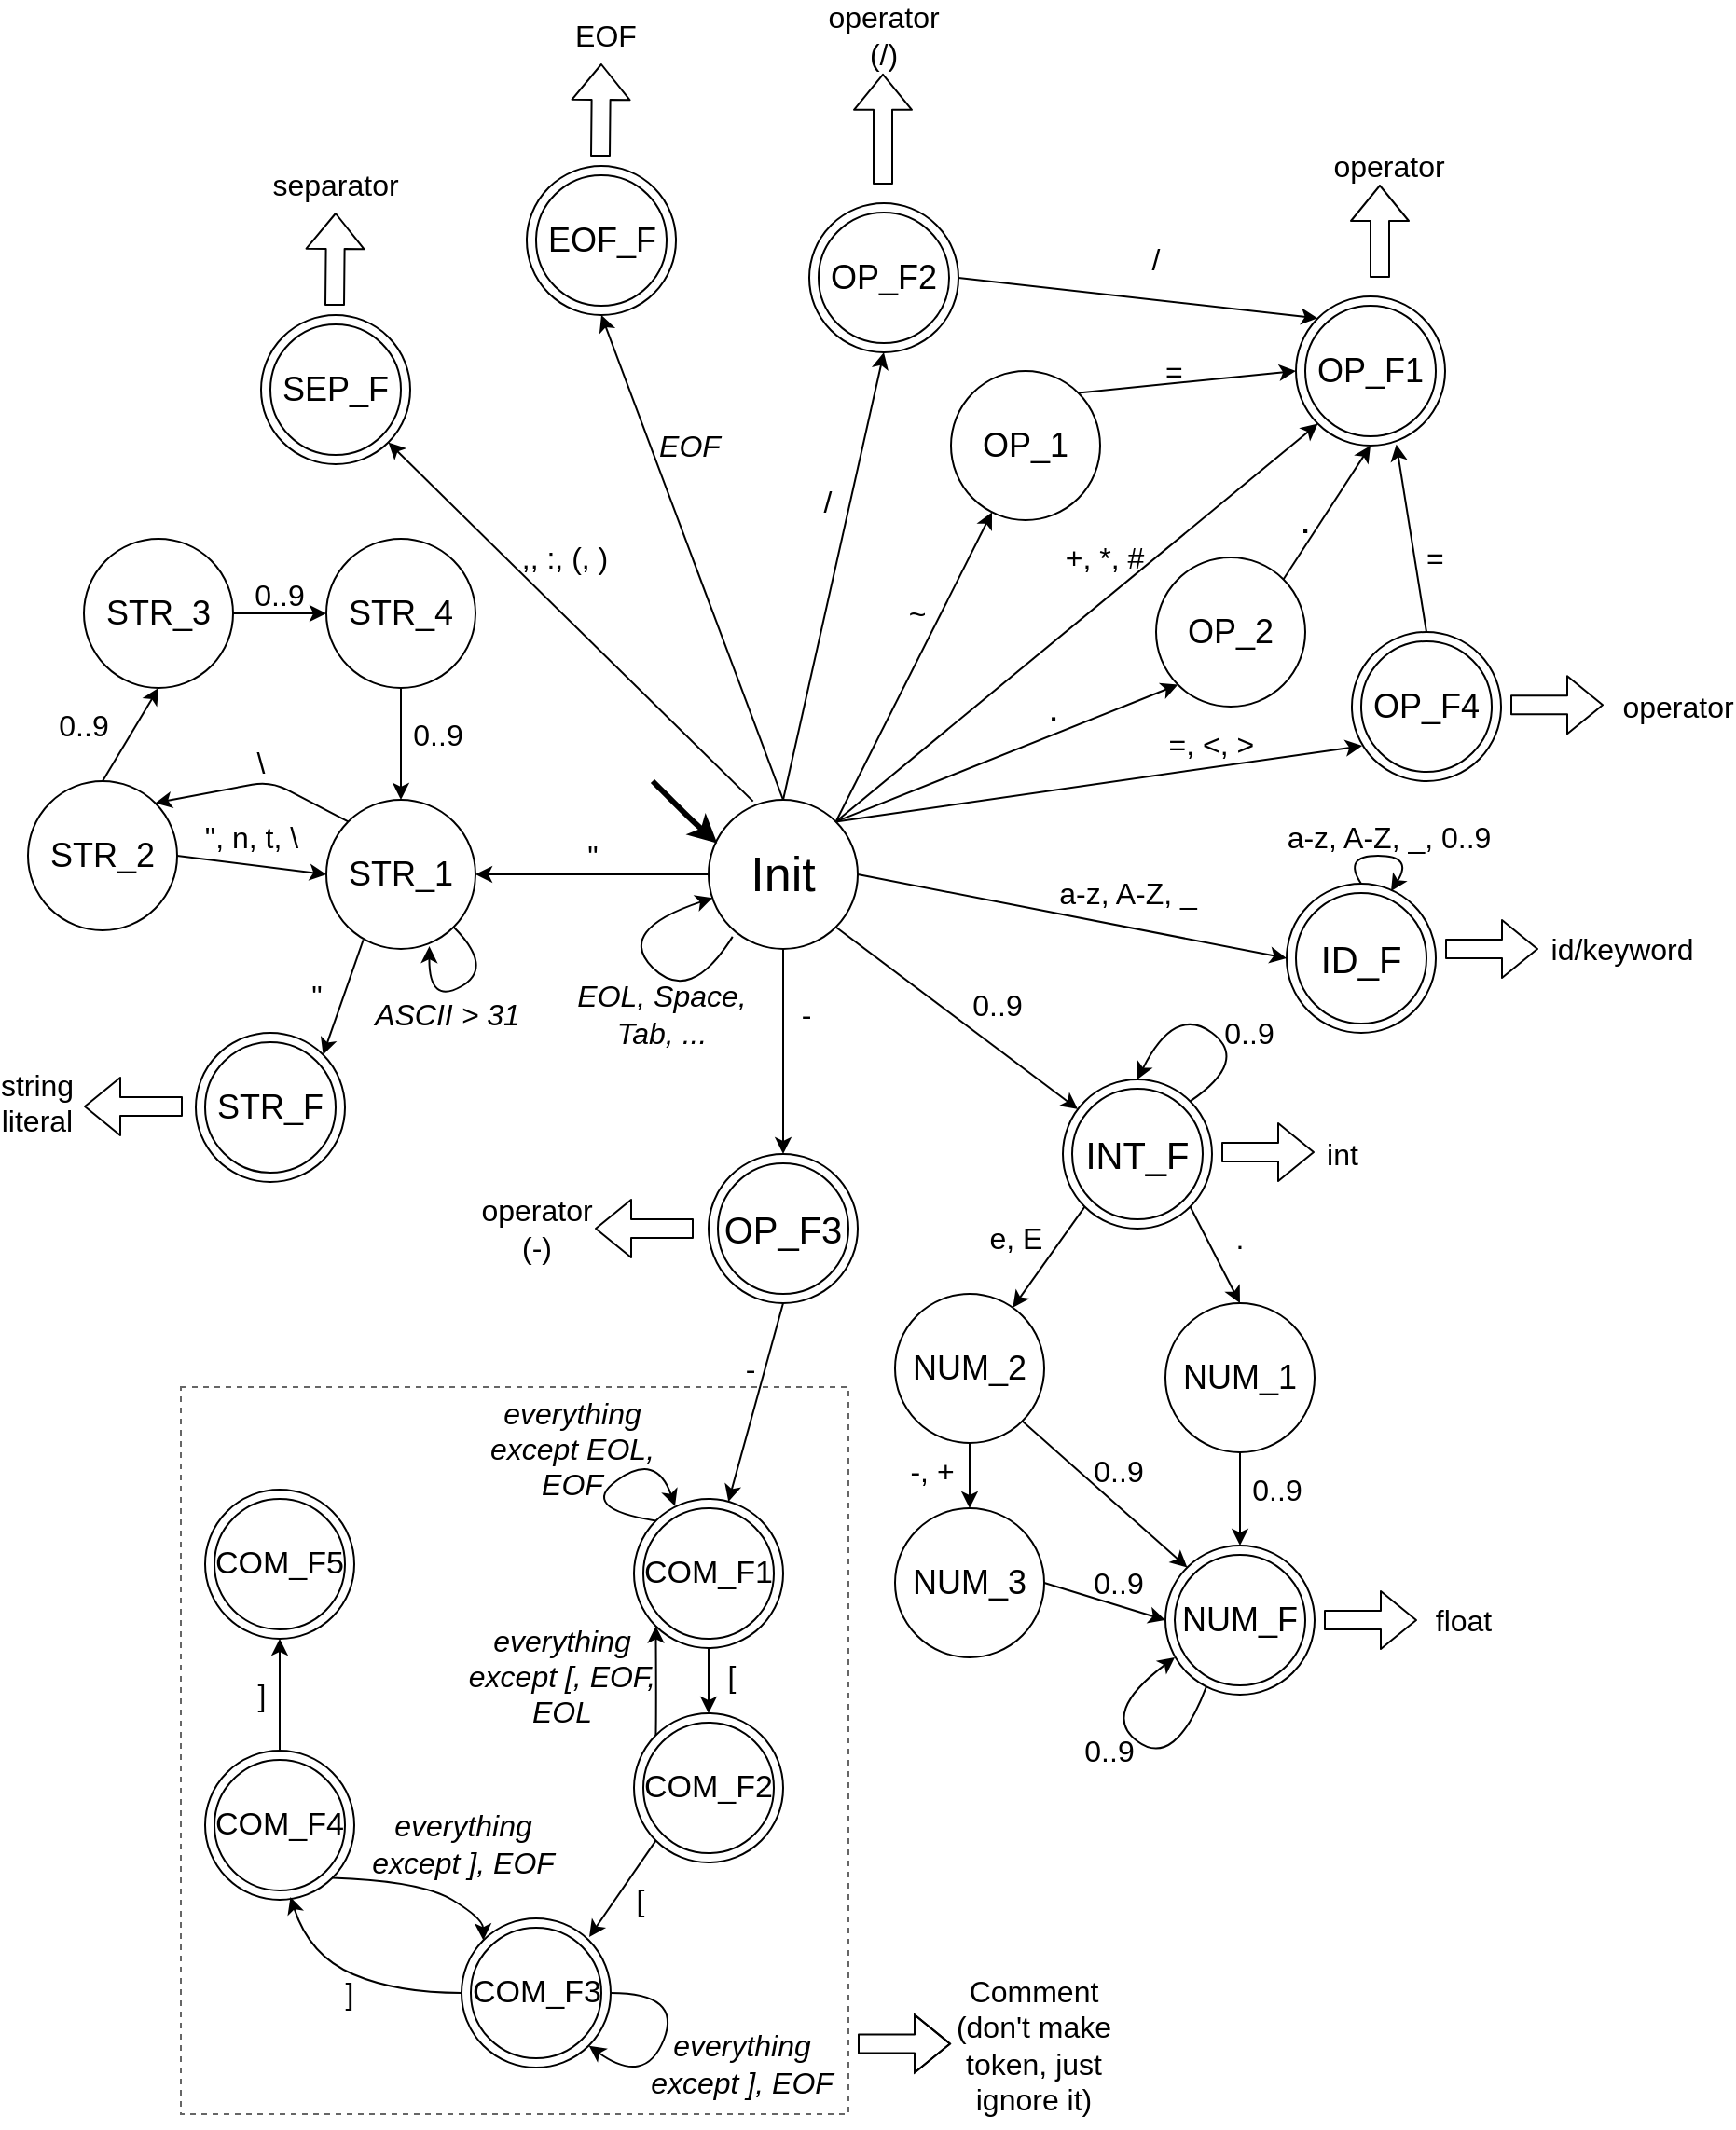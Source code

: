 <mxfile version="15.7.0" type="device"><diagram id="jfhymkSBReP0TE36wZ99" name="Page-1"><mxGraphModel dx="2249" dy="1949" grid="1" gridSize="10" guides="1" tooltips="1" connect="1" arrows="1" fold="1" page="1" pageScale="1" pageWidth="827" pageHeight="1169" math="0" shadow="0"><root><mxCell id="0"/><mxCell id="1" parent="0"/><mxCell id="UPaLBRPtknd_56QeNl5u-7" value="" style="endArrow=classic;html=1;exitX=1;exitY=0.5;exitDx=0;exitDy=0;entryX=0;entryY=0.5;entryDx=0;entryDy=0;" parent="1" source="UPaLBRPtknd_56QeNl5u-9" target="UPaLBRPtknd_56QeNl5u-10" edge="1"><mxGeometry width="50" height="50" relative="1" as="geometry"><mxPoint x="463.9" y="465.97" as="sourcePoint"/><mxPoint x="554.0" y="435" as="targetPoint"/></mxGeometry></mxCell><mxCell id="UPaLBRPtknd_56QeNl5u-8" value="a-z, A-Z, _" style="text;html=1;strokeColor=none;fillColor=none;align=center;verticalAlign=middle;whiteSpace=wrap;rounded=0;fontSize=16;" parent="1" vertex="1"><mxGeometry x="529" y="460" width="80" height="20" as="geometry"/></mxCell><mxCell id="UPaLBRPtknd_56QeNl5u-9" value="Init" style="ellipse;whiteSpace=wrap;html=1;aspect=fixed;fontSize=26;" parent="1" vertex="1"><mxGeometry x="344" y="420" width="80" height="80" as="geometry"/></mxCell><mxCell id="UPaLBRPtknd_56QeNl5u-10" value="ID_F" style="ellipse;whiteSpace=wrap;html=1;aspect=fixed;fontSize=20;strokeWidth=1;" parent="1" vertex="1"><mxGeometry x="654" y="465" width="80" height="80" as="geometry"/></mxCell><mxCell id="UPaLBRPtknd_56QeNl5u-13" value="" style="curved=1;endArrow=classic;html=1;fontSize=26;exitX=0.5;exitY=0;exitDx=0;exitDy=0;entryX=0.7;entryY=0.05;entryDx=0;entryDy=0;entryPerimeter=0;" parent="1" source="UPaLBRPtknd_56QeNl5u-10" target="UPaLBRPtknd_56QeNl5u-10" edge="1"><mxGeometry width="50" height="50" relative="1" as="geometry"><mxPoint x="594" y="510" as="sourcePoint"/><mxPoint x="644" y="460" as="targetPoint"/><Array as="points"><mxPoint x="684" y="450"/><mxPoint x="722" y="450"/></Array></mxGeometry></mxCell><mxCell id="UPaLBRPtknd_56QeNl5u-14" value="a-z, A-Z, _, 0..9" style="text;html=1;strokeColor=none;fillColor=none;align=center;verticalAlign=middle;whiteSpace=wrap;rounded=0;fontSize=16;" parent="1" vertex="1"><mxGeometry x="649" y="430" width="120" height="20" as="geometry"/></mxCell><mxCell id="UPaLBRPtknd_56QeNl5u-15" value="INT_F" style="ellipse;whiteSpace=wrap;html=1;aspect=fixed;fontSize=20;strokeWidth=1;" parent="1" vertex="1"><mxGeometry x="534" y="570" width="80" height="80" as="geometry"/></mxCell><mxCell id="UPaLBRPtknd_56QeNl5u-16" value="" style="endArrow=classic;html=1;fontSize=16;exitX=1;exitY=1;exitDx=0;exitDy=0;" parent="1" source="UPaLBRPtknd_56QeNl5u-9" target="UPaLBRPtknd_56QeNl5u-15" edge="1"><mxGeometry width="50" height="50" relative="1" as="geometry"><mxPoint x="564" y="490" as="sourcePoint"/><mxPoint x="614" y="440" as="targetPoint"/></mxGeometry></mxCell><mxCell id="UPaLBRPtknd_56QeNl5u-17" value="0..9" style="text;html=1;strokeColor=none;fillColor=none;align=center;verticalAlign=middle;whiteSpace=wrap;rounded=0;fontSize=16;" parent="1" vertex="1"><mxGeometry x="459" y="520" width="80" height="20" as="geometry"/></mxCell><mxCell id="UPaLBRPtknd_56QeNl5u-19" value="" style="curved=1;endArrow=classic;html=1;fontSize=16;exitX=1;exitY=0;exitDx=0;exitDy=0;entryX=0.5;entryY=0;entryDx=0;entryDy=0;" parent="1" source="UPaLBRPtknd_56QeNl5u-15" target="UPaLBRPtknd_56QeNl5u-15" edge="1"><mxGeometry width="50" height="50" relative="1" as="geometry"><mxPoint x="694" y="530" as="sourcePoint"/><mxPoint x="764" y="480" as="targetPoint"/><Array as="points"><mxPoint x="634" y="560"/><mxPoint x="594" y="530"/></Array></mxGeometry></mxCell><mxCell id="UPaLBRPtknd_56QeNl5u-20" value="0..9" style="text;html=1;strokeColor=none;fillColor=none;align=center;verticalAlign=middle;whiteSpace=wrap;rounded=0;fontSize=16;" parent="1" vertex="1"><mxGeometry x="614" y="535" width="40" height="20" as="geometry"/></mxCell><mxCell id="UPaLBRPtknd_56QeNl5u-21" value="NUM_2" style="ellipse;whiteSpace=wrap;html=1;aspect=fixed;fontSize=18;" parent="1" vertex="1"><mxGeometry x="444" y="685" width="80" height="80" as="geometry"/></mxCell><mxCell id="UPaLBRPtknd_56QeNl5u-23" value="" style="endArrow=classic;html=1;fontSize=16;exitX=0;exitY=1;exitDx=0;exitDy=0;" parent="1" source="UPaLBRPtknd_56QeNl5u-15" target="UPaLBRPtknd_56QeNl5u-21" edge="1"><mxGeometry width="50" height="50" relative="1" as="geometry"><mxPoint x="714" y="530" as="sourcePoint"/><mxPoint x="764" y="480" as="targetPoint"/></mxGeometry></mxCell><mxCell id="UPaLBRPtknd_56QeNl5u-25" value="e, E" style="text;html=1;strokeColor=none;fillColor=none;align=center;verticalAlign=middle;whiteSpace=wrap;rounded=0;fontSize=16;" parent="1" vertex="1"><mxGeometry x="484" y="645" width="50" height="20" as="geometry"/></mxCell><mxCell id="UPaLBRPtknd_56QeNl5u-27" value="NUM_1" style="ellipse;whiteSpace=wrap;html=1;aspect=fixed;fontSize=18;" parent="1" vertex="1"><mxGeometry x="589" y="690" width="80" height="80" as="geometry"/></mxCell><mxCell id="UPaLBRPtknd_56QeNl5u-28" value="" style="endArrow=classic;html=1;fontSize=16;exitX=1;exitY=1;exitDx=0;exitDy=0;entryX=0.5;entryY=0;entryDx=0;entryDy=0;" parent="1" source="UPaLBRPtknd_56QeNl5u-15" target="UPaLBRPtknd_56QeNl5u-27" edge="1"><mxGeometry width="50" height="50" relative="1" as="geometry"><mxPoint x="555.716" y="648.284" as="sourcePoint"/><mxPoint x="517.19" y="702.408" as="targetPoint"/></mxGeometry></mxCell><mxCell id="UPaLBRPtknd_56QeNl5u-29" value="." style="text;html=1;strokeColor=none;fillColor=none;align=center;verticalAlign=middle;whiteSpace=wrap;rounded=0;fontSize=16;" parent="1" vertex="1"><mxGeometry x="609" y="645" width="40" height="20" as="geometry"/></mxCell><mxCell id="UPaLBRPtknd_56QeNl5u-30" value="NUM_F" style="ellipse;whiteSpace=wrap;html=1;aspect=fixed;fontSize=18;strokeWidth=1;" parent="1" vertex="1"><mxGeometry x="589" y="820" width="80" height="80" as="geometry"/></mxCell><mxCell id="UPaLBRPtknd_56QeNl5u-31" value="" style="endArrow=classic;html=1;fontSize=16;exitX=0.5;exitY=1;exitDx=0;exitDy=0;entryX=0.5;entryY=0;entryDx=0;entryDy=0;" parent="1" source="UPaLBRPtknd_56QeNl5u-27" target="UPaLBRPtknd_56QeNl5u-30" edge="1"><mxGeometry width="50" height="50" relative="1" as="geometry"><mxPoint x="612.284" y="648.284" as="sourcePoint"/><mxPoint x="639" y="700" as="targetPoint"/></mxGeometry></mxCell><mxCell id="UPaLBRPtknd_56QeNl5u-32" value="0..9" style="text;html=1;strokeColor=none;fillColor=none;align=center;verticalAlign=middle;whiteSpace=wrap;rounded=0;fontSize=16;" parent="1" vertex="1"><mxGeometry x="629" y="780" width="40" height="20" as="geometry"/></mxCell><mxCell id="UPaLBRPtknd_56QeNl5u-33" value="NUM_3" style="ellipse;whiteSpace=wrap;html=1;aspect=fixed;fontSize=18;" parent="1" vertex="1"><mxGeometry x="444" y="800" width="80" height="80" as="geometry"/></mxCell><mxCell id="UPaLBRPtknd_56QeNl5u-34" value="" style="endArrow=classic;html=1;fontSize=16;exitX=0.5;exitY=1;exitDx=0;exitDy=0;entryX=0.5;entryY=0;entryDx=0;entryDy=0;" parent="1" source="UPaLBRPtknd_56QeNl5u-21" target="UPaLBRPtknd_56QeNl5u-33" edge="1"><mxGeometry width="50" height="50" relative="1" as="geometry"><mxPoint x="512.516" y="765.864" as="sourcePoint"/><mxPoint x="474.0" y="819.995" as="targetPoint"/></mxGeometry></mxCell><mxCell id="UPaLBRPtknd_56QeNl5u-35" value="-, +" style="text;html=1;strokeColor=none;fillColor=none;align=center;verticalAlign=middle;whiteSpace=wrap;rounded=0;fontSize=16;" parent="1" vertex="1"><mxGeometry x="444" y="770" width="40" height="20" as="geometry"/></mxCell><mxCell id="UPaLBRPtknd_56QeNl5u-43" value="0..9" style="text;html=1;strokeColor=none;fillColor=none;align=center;verticalAlign=middle;whiteSpace=wrap;rounded=0;fontSize=16;" parent="1" vertex="1"><mxGeometry x="544" y="770" width="40" height="20" as="geometry"/></mxCell><mxCell id="UPaLBRPtknd_56QeNl5u-44" value="" style="curved=1;endArrow=classic;html=1;fontSize=16;exitX=0.274;exitY=0.947;exitDx=0;exitDy=0;entryX=0.063;entryY=0.75;entryDx=0;entryDy=0;entryPerimeter=0;exitPerimeter=0;" parent="1" source="UPaLBRPtknd_56QeNl5u-30" target="UPaLBRPtknd_56QeNl5u-30" edge="1"><mxGeometry width="50" height="50" relative="1" as="geometry"><mxPoint x="443.0" y="970" as="sourcePoint"/><mxPoint x="446.36" y="951.04" as="targetPoint"/><Array as="points"><mxPoint x="594" y="940"/><mxPoint x="554" y="910"/></Array></mxGeometry></mxCell><mxCell id="UPaLBRPtknd_56QeNl5u-45" value="0..9" style="text;html=1;strokeColor=none;fillColor=none;align=center;verticalAlign=middle;whiteSpace=wrap;rounded=0;fontSize=16;" parent="1" vertex="1"><mxGeometry x="539" y="920" width="40" height="20" as="geometry"/></mxCell><mxCell id="UPaLBRPtknd_56QeNl5u-48" value="" style="endArrow=classic;html=1;fontSize=16;exitX=1;exitY=0.5;exitDx=0;exitDy=0;entryX=0;entryY=0.5;entryDx=0;entryDy=0;" parent="1" source="UPaLBRPtknd_56QeNl5u-33" target="UPaLBRPtknd_56QeNl5u-30" edge="1"><mxGeometry width="50" height="50" relative="1" as="geometry"><mxPoint x="574" y="960" as="sourcePoint"/><mxPoint x="624" y="910" as="targetPoint"/></mxGeometry></mxCell><mxCell id="UPaLBRPtknd_56QeNl5u-49" value="STR_1" style="ellipse;whiteSpace=wrap;html=1;aspect=fixed;fontSize=18;" parent="1" vertex="1"><mxGeometry x="139" y="420" width="80" height="80" as="geometry"/></mxCell><mxCell id="UPaLBRPtknd_56QeNl5u-50" value="" style="endArrow=classic;html=1;fontSize=16;exitX=0;exitY=0.5;exitDx=0;exitDy=0;entryX=1;entryY=0.5;entryDx=0;entryDy=0;" parent="1" source="UPaLBRPtknd_56QeNl5u-9" target="UPaLBRPtknd_56QeNl5u-49" edge="1"><mxGeometry width="50" height="50" relative="1" as="geometry"><mxPoint x="334" y="640" as="sourcePoint"/><mxPoint x="384" y="590" as="targetPoint"/></mxGeometry></mxCell><mxCell id="UPaLBRPtknd_56QeNl5u-51" value="&quot;" style="text;html=1;strokeColor=none;fillColor=none;align=center;verticalAlign=middle;whiteSpace=wrap;rounded=0;fontSize=16;" parent="1" vertex="1"><mxGeometry x="266.5" y="440" width="30" height="20" as="geometry"/></mxCell><mxCell id="UPaLBRPtknd_56QeNl5u-52" value="STR_F" style="ellipse;whiteSpace=wrap;html=1;aspect=fixed;fontSize=18;strokeWidth=1;" parent="1" vertex="1"><mxGeometry x="69" y="545" width="80" height="80" as="geometry"/></mxCell><mxCell id="UPaLBRPtknd_56QeNl5u-53" value="STR_2" style="ellipse;whiteSpace=wrap;html=1;aspect=fixed;fontSize=18;" parent="1" vertex="1"><mxGeometry x="-21" y="410" width="80" height="80" as="geometry"/></mxCell><mxCell id="UPaLBRPtknd_56QeNl5u-54" value="" style="endArrow=classic;html=1;fontSize=16;exitX=0.248;exitY=0.939;exitDx=0;exitDy=0;entryX=1;entryY=0;entryDx=0;entryDy=0;exitPerimeter=0;" parent="1" source="UPaLBRPtknd_56QeNl5u-49" target="UPaLBRPtknd_56QeNl5u-52" edge="1"><mxGeometry width="50" height="50" relative="1" as="geometry"><mxPoint x="409" y="640" as="sourcePoint"/><mxPoint x="459" y="590" as="targetPoint"/></mxGeometry></mxCell><mxCell id="UPaLBRPtknd_56QeNl5u-56" value="&quot;" style="text;html=1;strokeColor=none;fillColor=none;align=center;verticalAlign=middle;whiteSpace=wrap;rounded=0;fontSize=16;" parent="1" vertex="1"><mxGeometry x="119" y="515" width="30" height="20" as="geometry"/></mxCell><mxCell id="UPaLBRPtknd_56QeNl5u-62" value="" style="group;fontSize=15;" parent="1" vertex="1" connectable="0"><mxGeometry x="159" y="515" width="90" height="30" as="geometry"/></mxCell><mxCell id="UPaLBRPtknd_56QeNl5u-60" value="&lt;i style=&quot;font-size: 16px;&quot;&gt;&lt;font style=&quot;font-size: 16px;&quot;&gt;ASCII &amp;gt; 31&lt;/font&gt;&lt;/i&gt;" style="text;html=1;strokeColor=none;fillColor=none;align=center;verticalAlign=middle;whiteSpace=wrap;rounded=0;fontSize=16;" parent="UPaLBRPtknd_56QeNl5u-62" vertex="1"><mxGeometry y="10" width="90" height="20" as="geometry"/></mxCell><mxCell id="UPaLBRPtknd_56QeNl5u-63" value="" style="endArrow=classic;html=1;fontSize=16;exitX=0;exitY=0;exitDx=0;exitDy=0;entryX=1;entryY=0;entryDx=0;entryDy=0;" parent="1" source="UPaLBRPtknd_56QeNl5u-49" target="UPaLBRPtknd_56QeNl5u-53" edge="1"><mxGeometry width="50" height="50" relative="1" as="geometry"><mxPoint x="189" y="555" as="sourcePoint"/><mxPoint x="239" y="505" as="targetPoint"/><Array as="points"><mxPoint x="109" y="410"/></Array></mxGeometry></mxCell><mxCell id="UPaLBRPtknd_56QeNl5u-64" value="\" style="text;html=1;strokeColor=none;fillColor=none;align=center;verticalAlign=middle;whiteSpace=wrap;rounded=0;fontSize=16;" parent="1" vertex="1"><mxGeometry x="89" y="390" width="30" height="20" as="geometry"/></mxCell><mxCell id="UPaLBRPtknd_56QeNl5u-65" value="STR_3" style="ellipse;whiteSpace=wrap;html=1;aspect=fixed;fontSize=18;" parent="1" vertex="1"><mxGeometry x="9" y="280" width="80" height="80" as="geometry"/></mxCell><mxCell id="UPaLBRPtknd_56QeNl5u-66" value="STR_4" style="ellipse;whiteSpace=wrap;html=1;aspect=fixed;fontSize=18;" parent="1" vertex="1"><mxGeometry x="139" y="280" width="80" height="80" as="geometry"/></mxCell><mxCell id="UPaLBRPtknd_56QeNl5u-67" value="" style="endArrow=classic;html=1;fontSize=16;entryX=0.5;entryY=1;entryDx=0;entryDy=0;exitX=0.5;exitY=0;exitDx=0;exitDy=0;" parent="1" source="UPaLBRPtknd_56QeNl5u-53" target="UPaLBRPtknd_56QeNl5u-65" edge="1"><mxGeometry width="50" height="50" relative="1" as="geometry"><mxPoint x="49" y="420" as="sourcePoint"/><mxPoint x="99" y="370" as="targetPoint"/></mxGeometry></mxCell><mxCell id="UPaLBRPtknd_56QeNl5u-68" value="" style="endArrow=classic;html=1;fontSize=16;entryX=0;entryY=0.5;entryDx=0;entryDy=0;exitX=1;exitY=0.5;exitDx=0;exitDy=0;" parent="1" source="UPaLBRPtknd_56QeNl5u-65" target="UPaLBRPtknd_56QeNl5u-66" edge="1"><mxGeometry width="50" height="50" relative="1" as="geometry"><mxPoint x="59" y="430" as="sourcePoint"/><mxPoint x="59" y="370" as="targetPoint"/></mxGeometry></mxCell><mxCell id="UPaLBRPtknd_56QeNl5u-69" value="" style="endArrow=classic;html=1;fontSize=16;entryX=0.5;entryY=0;entryDx=0;entryDy=0;exitX=0.5;exitY=1;exitDx=0;exitDy=0;" parent="1" source="UPaLBRPtknd_56QeNl5u-66" target="UPaLBRPtknd_56QeNl5u-49" edge="1"><mxGeometry width="50" height="50" relative="1" as="geometry"><mxPoint x="179" y="390" as="sourcePoint"/><mxPoint x="229" y="390" as="targetPoint"/></mxGeometry></mxCell><mxCell id="UPaLBRPtknd_56QeNl5u-70" value="" style="curved=1;endArrow=classic;html=1;fontSize=16;entryX=0.691;entryY=0.982;entryDx=0;entryDy=0;exitX=1;exitY=1;exitDx=0;exitDy=0;entryPerimeter=0;" parent="1" source="UPaLBRPtknd_56QeNl5u-49" target="UPaLBRPtknd_56QeNl5u-49" edge="1"><mxGeometry width="50" height="50" relative="1" as="geometry"><mxPoint x="169" y="555" as="sourcePoint"/><mxPoint x="219" y="505" as="targetPoint"/><Array as="points"><mxPoint x="229" y="510"/><mxPoint x="194" y="530"/></Array></mxGeometry></mxCell><mxCell id="UPaLBRPtknd_56QeNl5u-71" value="0..9" style="text;html=1;strokeColor=none;fillColor=none;align=center;verticalAlign=middle;whiteSpace=wrap;rounded=0;fontSize=16;" parent="1" vertex="1"><mxGeometry x="-11" y="370" width="40" height="20" as="geometry"/></mxCell><mxCell id="UPaLBRPtknd_56QeNl5u-72" value="0..9" style="text;html=1;strokeColor=none;fillColor=none;align=center;verticalAlign=middle;whiteSpace=wrap;rounded=0;fontSize=16;" parent="1" vertex="1"><mxGeometry x="94" y="300" width="40" height="20" as="geometry"/></mxCell><mxCell id="UPaLBRPtknd_56QeNl5u-73" value="0..9" style="text;html=1;strokeColor=none;fillColor=none;align=center;verticalAlign=middle;whiteSpace=wrap;rounded=0;fontSize=16;" parent="1" vertex="1"><mxGeometry x="179" y="375" width="40" height="20" as="geometry"/></mxCell><mxCell id="UPaLBRPtknd_56QeNl5u-75" value="" style="endArrow=classic;html=1;fontSize=16;exitX=1;exitY=0.5;exitDx=0;exitDy=0;entryX=0;entryY=0.5;entryDx=0;entryDy=0;" parent="1" source="UPaLBRPtknd_56QeNl5u-53" target="UPaLBRPtknd_56QeNl5u-49" edge="1"><mxGeometry width="50" height="50" relative="1" as="geometry"><mxPoint x="279" y="540" as="sourcePoint"/><mxPoint x="329" y="490" as="targetPoint"/></mxGeometry></mxCell><mxCell id="UPaLBRPtknd_56QeNl5u-76" value="&quot;, n, t, \" style="text;html=1;strokeColor=none;fillColor=none;align=center;verticalAlign=middle;whiteSpace=wrap;rounded=0;fontSize=16;" parent="1" vertex="1"><mxGeometry x="69" y="430" width="60" height="20" as="geometry"/></mxCell><mxCell id="UPaLBRPtknd_56QeNl5u-78" value="" style="endArrow=classic;html=1;fontSize=16;entryX=0.058;entryY=0.292;entryDx=0;entryDy=0;strokeWidth=3;entryPerimeter=0;" parent="1" target="UPaLBRPtknd_56QeNl5u-9" edge="1"><mxGeometry width="50" height="50" relative="1" as="geometry"><mxPoint x="314" y="410" as="sourcePoint"/><mxPoint x="394" y="320" as="targetPoint"/><Array as="points"><mxPoint x="334" y="430"/></Array></mxGeometry></mxCell><mxCell id="UPaLBRPtknd_56QeNl5u-79" value="" style="endArrow=classic;html=1;fontSize=16;exitX=0.5;exitY=1;exitDx=0;exitDy=0;entryX=0.5;entryY=0;entryDx=0;entryDy=0;" parent="1" source="UPaLBRPtknd_56QeNl5u-9" target="UPaLBRPtknd_56QeNl5u-81" edge="1"><mxGeometry width="50" height="50" relative="1" as="geometry"><mxPoint x="314.244" y="520.004" as="sourcePoint"/><mxPoint x="414" y="580" as="targetPoint"/></mxGeometry></mxCell><mxCell id="UPaLBRPtknd_56QeNl5u-81" value="OP_F3" style="ellipse;whiteSpace=wrap;html=1;aspect=fixed;fontSize=20;strokeWidth=1;fontStyle=0" parent="1" vertex="1"><mxGeometry x="344" y="610" width="80" height="80" as="geometry"/></mxCell><mxCell id="UPaLBRPtknd_56QeNl5u-82" value="-" style="text;html=1;strokeColor=none;fillColor=none;align=center;verticalAlign=middle;whiteSpace=wrap;rounded=0;fontSize=16;" parent="1" vertex="1"><mxGeometry x="384" y="525" width="25" height="20" as="geometry"/></mxCell><mxCell id="UPaLBRPtknd_56QeNl5u-84" value="-" style="text;html=1;strokeColor=none;fillColor=none;align=center;verticalAlign=middle;whiteSpace=wrap;rounded=0;fontSize=16;" parent="1" vertex="1"><mxGeometry x="354" y="715" width="25" height="20" as="geometry"/></mxCell><mxCell id="UPaLBRPtknd_56QeNl5u-86" value="COM_F1" style="ellipse;whiteSpace=wrap;html=1;aspect=fixed;fontSize=17;" parent="1" vertex="1"><mxGeometry x="304" y="795" width="80" height="80" as="geometry"/></mxCell><mxCell id="UPaLBRPtknd_56QeNl5u-87" value="" style="endArrow=classic;html=1;fontSize=16;exitX=0.5;exitY=1;exitDx=0;exitDy=0;" parent="1" source="UPaLBRPtknd_56QeNl5u-81" target="UPaLBRPtknd_56QeNl5u-86" edge="1"><mxGeometry width="50" height="50" relative="1" as="geometry"><mxPoint x="394" y="765" as="sourcePoint"/><mxPoint x="304" y="710" as="targetPoint"/></mxGeometry></mxCell><mxCell id="UPaLBRPtknd_56QeNl5u-89" value="" style="endArrow=classic;html=1;fontSize=16;exitX=0.5;exitY=1;exitDx=0;exitDy=0;" parent="1" source="UPaLBRPtknd_56QeNl5u-86" edge="1"><mxGeometry width="50" height="50" relative="1" as="geometry"><mxPoint x="404" y="775" as="sourcePoint"/><mxPoint x="344" y="910" as="targetPoint"/></mxGeometry></mxCell><mxCell id="UPaLBRPtknd_56QeNl5u-90" value="COM_F2" style="ellipse;whiteSpace=wrap;html=1;aspect=fixed;fontSize=17;" parent="1" vertex="1"><mxGeometry x="304" y="910" width="80" height="80" as="geometry"/></mxCell><mxCell id="UPaLBRPtknd_56QeNl5u-92" value="[" style="text;html=1;strokeColor=none;fillColor=none;align=center;verticalAlign=middle;whiteSpace=wrap;rounded=0;fontSize=16;" parent="1" vertex="1"><mxGeometry x="344" y="880" width="25" height="20" as="geometry"/></mxCell><mxCell id="UPaLBRPtknd_56QeNl5u-93" value="[" style="text;html=1;strokeColor=none;fillColor=none;align=center;verticalAlign=middle;whiteSpace=wrap;rounded=0;fontSize=16;" parent="1" vertex="1"><mxGeometry x="294.5" y="1000" width="25" height="20" as="geometry"/></mxCell><mxCell id="UPaLBRPtknd_56QeNl5u-94" value="" style="endArrow=classic;html=1;fontSize=16;exitX=0;exitY=1;exitDx=0;exitDy=0;" parent="1" source="UPaLBRPtknd_56QeNl5u-90" edge="1"><mxGeometry width="50" height="50" relative="1" as="geometry"><mxPoint x="564" y="810" as="sourcePoint"/><mxPoint x="280" y="1030" as="targetPoint"/></mxGeometry></mxCell><mxCell id="UPaLBRPtknd_56QeNl5u-107" value="&lt;div&gt;everything&lt;/div&gt;&lt;div&gt;except ], EOF&lt;br&gt;&lt;/div&gt;" style="text;html=1;strokeColor=none;fillColor=none;align=center;verticalAlign=middle;whiteSpace=wrap;rounded=0;fontSize=16;fontStyle=2" parent="1" vertex="1"><mxGeometry x="309" y="1080" width="106" height="35" as="geometry"/></mxCell><mxCell id="UPaLBRPtknd_56QeNl5u-110" value="" style="curved=1;endArrow=classic;html=1;fontSize=16;exitX=0;exitY=0;exitDx=0;exitDy=0;entryX=0.275;entryY=0.048;entryDx=0;entryDy=0;entryPerimeter=0;" parent="1" source="UPaLBRPtknd_56QeNl5u-86" target="UPaLBRPtknd_56QeNl5u-86" edge="1"><mxGeometry width="50" height="50" relative="1" as="geometry"><mxPoint x="284" y="795" as="sourcePoint"/><mxPoint x="334" y="745" as="targetPoint"/><Array as="points"><mxPoint x="274" y="800"/><mxPoint x="316" y="770"/></Array></mxGeometry></mxCell><mxCell id="UPaLBRPtknd_56QeNl5u-111" value="&lt;div&gt;&lt;i&gt;everything&lt;/i&gt;&lt;/div&gt;&lt;div&gt;&lt;i&gt;except EOL, EOF&lt;br&gt;&lt;/i&gt;&lt;/div&gt;" style="text;html=1;strokeColor=none;fillColor=none;align=center;verticalAlign=middle;whiteSpace=wrap;rounded=0;fontSize=16;" parent="1" vertex="1"><mxGeometry x="219" y="740" width="104" height="55" as="geometry"/></mxCell><mxCell id="UPaLBRPtknd_56QeNl5u-118" value="" style="curved=1;endArrow=classic;html=1;fontSize=16;exitX=0.161;exitY=0.918;exitDx=0;exitDy=0;exitPerimeter=0;" parent="1" source="UPaLBRPtknd_56QeNl5u-9" target="UPaLBRPtknd_56QeNl5u-9" edge="1"><mxGeometry width="50" height="50" relative="1" as="geometry"><mxPoint x="269" y="560" as="sourcePoint"/><mxPoint x="319" y="510" as="targetPoint"/><Array as="points"><mxPoint x="334" y="530"/><mxPoint x="294" y="490"/></Array></mxGeometry></mxCell><mxCell id="UPaLBRPtknd_56QeNl5u-119" value="EOL, Space, Tab, ..." style="text;html=1;strokeColor=none;fillColor=none;align=center;verticalAlign=middle;whiteSpace=wrap;rounded=0;fontSize=16;fontStyle=2" parent="1" vertex="1"><mxGeometry x="269" y="507.5" width="100" height="55" as="geometry"/></mxCell><mxCell id="UPaLBRPtknd_56QeNl5u-120" value="OP_F1" style="ellipse;whiteSpace=wrap;html=1;aspect=fixed;fontSize=18;strokeWidth=1;" parent="1" vertex="1"><mxGeometry x="659" y="150" width="80" height="80" as="geometry"/></mxCell><mxCell id="UPaLBRPtknd_56QeNl5u-121" value="SEP_F" style="ellipse;whiteSpace=wrap;html=1;aspect=fixed;fontSize=18;strokeWidth=1;" parent="1" vertex="1"><mxGeometry x="104" y="160" width="80" height="80" as="geometry"/></mxCell><mxCell id="UPaLBRPtknd_56QeNl5u-122" value="" style="endArrow=classic;html=1;fontSize=16;entryX=0;entryY=1;entryDx=0;entryDy=0;exitX=1;exitY=0;exitDx=0;exitDy=0;" parent="1" source="UPaLBRPtknd_56QeNl5u-9" target="UPaLBRPtknd_56QeNl5u-120" edge="1"><mxGeometry width="50" height="50" relative="1" as="geometry"><mxPoint x="294" y="400" as="sourcePoint"/><mxPoint x="365.716" y="441.716" as="targetPoint"/></mxGeometry></mxCell><mxCell id="UPaLBRPtknd_56QeNl5u-123" value="+, *, #" style="text;html=1;strokeColor=none;fillColor=none;align=center;verticalAlign=middle;whiteSpace=wrap;rounded=0;fontSize=16;" parent="1" vertex="1"><mxGeometry x="509" y="280" width="95" height="20" as="geometry"/></mxCell><mxCell id="UPaLBRPtknd_56QeNl5u-127" value="" style="endArrow=classic;html=1;fontSize=16;entryX=1;entryY=1;entryDx=0;entryDy=0;exitX=0.298;exitY=0.01;exitDx=0;exitDy=0;exitPerimeter=0;" parent="1" source="UPaLBRPtknd_56QeNl5u-9" target="UPaLBRPtknd_56QeNl5u-121" edge="1"><mxGeometry width="50" height="50" relative="1" as="geometry"><mxPoint x="383" y="420" as="sourcePoint"/><mxPoint x="433" y="370" as="targetPoint"/></mxGeometry></mxCell><mxCell id="UPaLBRPtknd_56QeNl5u-128" value=",, :, (, )" style="text;html=1;strokeColor=none;fillColor=none;align=center;verticalAlign=middle;whiteSpace=wrap;rounded=0;fontSize=16;" parent="1" vertex="1"><mxGeometry x="236.5" y="280" width="60" height="20" as="geometry"/></mxCell><mxCell id="UPaLBRPtknd_56QeNl5u-130" value="" style="shape=flexArrow;endArrow=classic;html=1;fontSize=16;strokeWidth=1;" parent="1" edge="1"><mxGeometry width="50" height="50" relative="1" as="geometry"><mxPoint x="674" y="860" as="sourcePoint"/><mxPoint x="724" y="860" as="targetPoint"/></mxGeometry></mxCell><mxCell id="UPaLBRPtknd_56QeNl5u-132" value="" style="shape=flexArrow;endArrow=classic;html=1;fontSize=16;strokeWidth=1;" parent="1" edge="1"><mxGeometry width="50" height="50" relative="1" as="geometry"><mxPoint x="619" y="609" as="sourcePoint"/><mxPoint x="669" y="609" as="targetPoint"/></mxGeometry></mxCell><mxCell id="UPaLBRPtknd_56QeNl5u-133" value="" style="shape=flexArrow;endArrow=classic;html=1;fontSize=16;strokeWidth=1;" parent="1" edge="1"><mxGeometry width="50" height="50" relative="1" as="geometry"><mxPoint x="739" y="500" as="sourcePoint"/><mxPoint x="789" y="500" as="targetPoint"/></mxGeometry></mxCell><mxCell id="UPaLBRPtknd_56QeNl5u-134" value="" style="shape=flexArrow;endArrow=classic;html=1;fontSize=16;strokeWidth=1;" parent="1" edge="1"><mxGeometry width="50" height="50" relative="1" as="geometry"><mxPoint x="704" y="140.0" as="sourcePoint"/><mxPoint x="704" y="90" as="targetPoint"/></mxGeometry></mxCell><mxCell id="UPaLBRPtknd_56QeNl5u-135" value="" style="shape=flexArrow;endArrow=classic;html=1;fontSize=16;strokeWidth=1;" parent="1" edge="1"><mxGeometry width="50" height="50" relative="1" as="geometry"><mxPoint x="143.5" y="155" as="sourcePoint"/><mxPoint x="143.98" y="105" as="targetPoint"/></mxGeometry></mxCell><mxCell id="UPaLBRPtknd_56QeNl5u-137" value="" style="shape=flexArrow;endArrow=classic;html=1;fontSize=16;strokeWidth=1;" parent="1" edge="1"><mxGeometry width="50" height="50" relative="1" as="geometry"><mxPoint x="62" y="584.5" as="sourcePoint"/><mxPoint x="9.0" y="584.5" as="targetPoint"/></mxGeometry></mxCell><mxCell id="UPaLBRPtknd_56QeNl5u-138" value="float" style="text;html=1;strokeColor=none;fillColor=none;align=center;verticalAlign=middle;whiteSpace=wrap;rounded=0;fontSize=16;" parent="1" vertex="1"><mxGeometry x="729" y="850" width="40" height="20" as="geometry"/></mxCell><mxCell id="UPaLBRPtknd_56QeNl5u-140" value="int" style="text;html=1;strokeColor=none;fillColor=none;align=center;verticalAlign=middle;whiteSpace=wrap;rounded=0;fontSize=16;" parent="1" vertex="1"><mxGeometry x="664" y="600" width="40" height="20" as="geometry"/></mxCell><mxCell id="UPaLBRPtknd_56QeNl5u-141" value="id/keyword" style="text;html=1;strokeColor=none;fillColor=none;align=center;verticalAlign=middle;whiteSpace=wrap;rounded=0;fontSize=16;" parent="1" vertex="1"><mxGeometry x="814" y="490" width="40" height="20" as="geometry"/></mxCell><mxCell id="UPaLBRPtknd_56QeNl5u-142" value="operator (/)" style="text;html=1;strokeColor=none;fillColor=none;align=center;verticalAlign=middle;whiteSpace=wrap;rounded=0;fontSize=16;" parent="1" vertex="1"><mxGeometry x="418" width="40" height="20" as="geometry"/></mxCell><mxCell id="UPaLBRPtknd_56QeNl5u-143" value="separator" style="text;html=1;strokeColor=none;fillColor=none;align=center;verticalAlign=middle;whiteSpace=wrap;rounded=0;fontSize=16;" parent="1" vertex="1"><mxGeometry x="124" y="80" width="40" height="20" as="geometry"/></mxCell><mxCell id="UPaLBRPtknd_56QeNl5u-145" value="&lt;div&gt;&lt;br&gt;&lt;/div&gt;&lt;div&gt;string literal&lt;br&gt;&lt;/div&gt;" style="text;html=1;strokeColor=none;fillColor=none;align=center;verticalAlign=middle;whiteSpace=wrap;rounded=0;fontSize=16;" parent="1" vertex="1"><mxGeometry x="-36" y="562.5" width="40" height="20" as="geometry"/></mxCell><mxCell id="TF9PBZlByJdU3aYzOGNC-2" value="" style="endArrow=classic;html=1;fontSize=16;exitX=1;exitY=1;exitDx=0;exitDy=0;entryX=0;entryY=0;entryDx=0;entryDy=0;" parent="1" source="UPaLBRPtknd_56QeNl5u-21" target="UPaLBRPtknd_56QeNl5u-30" edge="1"><mxGeometry width="50" height="50" relative="1" as="geometry"><mxPoint x="534" y="850" as="sourcePoint"/><mxPoint x="599" y="870" as="targetPoint"/></mxGeometry></mxCell><mxCell id="TF9PBZlByJdU3aYzOGNC-3" value="0..9" style="text;html=1;strokeColor=none;fillColor=none;align=center;verticalAlign=middle;whiteSpace=wrap;rounded=0;fontSize=16;" parent="1" vertex="1"><mxGeometry x="544" y="830" width="40" height="20" as="geometry"/></mxCell><mxCell id="TF9PBZlByJdU3aYzOGNC-4" value="" style="endArrow=classic;html=1;fontSize=16;exitX=1;exitY=0;exitDx=0;exitDy=0;entryX=0;entryY=1;entryDx=0;entryDy=0;" parent="1" source="UPaLBRPtknd_56QeNl5u-9" target="TF9PBZlByJdU3aYzOGNC-5" edge="1"><mxGeometry width="50" height="50" relative="1" as="geometry"><mxPoint x="422.284" y="441.716" as="sourcePoint"/><mxPoint x="534" y="340" as="targetPoint"/></mxGeometry></mxCell><mxCell id="TF9PBZlByJdU3aYzOGNC-5" value="OP_2" style="ellipse;whiteSpace=wrap;html=1;aspect=fixed;fontSize=18;" parent="1" vertex="1"><mxGeometry x="584" y="290" width="80" height="80" as="geometry"/></mxCell><mxCell id="TF9PBZlByJdU3aYzOGNC-6" value="" style="endArrow=classic;html=1;fontSize=16;exitX=1;exitY=0;exitDx=0;exitDy=0;entryX=0.5;entryY=1;entryDx=0;entryDy=0;" parent="1" source="TF9PBZlByJdU3aYzOGNC-5" target="UPaLBRPtknd_56QeNl5u-120" edge="1"><mxGeometry width="50" height="50" relative="1" as="geometry"><mxPoint x="544.004" y="299.996" as="sourcePoint"/><mxPoint x="642.436" y="256.564" as="targetPoint"/></mxGeometry></mxCell><mxCell id="TF9PBZlByJdU3aYzOGNC-7" value="." style="text;html=1;strokeColor=none;fillColor=none;align=center;verticalAlign=middle;whiteSpace=wrap;rounded=0;fontSize=22;" parent="1" vertex="1"><mxGeometry x="654" y="260" width="20" height="20" as="geometry"/></mxCell><mxCell id="TF9PBZlByJdU3aYzOGNC-8" value="." style="text;html=1;strokeColor=none;fillColor=none;align=center;verticalAlign=middle;whiteSpace=wrap;rounded=0;fontSize=21;" parent="1" vertex="1"><mxGeometry x="519" y="360" width="20" height="20" as="geometry"/></mxCell><mxCell id="6NA6GulhIW76kVSZ6xMm-2" value="OP_1" style="ellipse;whiteSpace=wrap;html=1;aspect=fixed;fontSize=18;" parent="1" vertex="1"><mxGeometry x="474" y="190" width="80" height="80" as="geometry"/></mxCell><mxCell id="6NA6GulhIW76kVSZ6xMm-4" value="" style="endArrow=classic;html=1;fontSize=16;exitX=1;exitY=0;exitDx=0;exitDy=0;" parent="1" source="UPaLBRPtknd_56QeNl5u-9" target="6NA6GulhIW76kVSZ6xMm-2" edge="1"><mxGeometry width="50" height="50" relative="1" as="geometry"><mxPoint x="422.284" y="441.716" as="sourcePoint"/><mxPoint x="545.716" y="358.284" as="targetPoint"/></mxGeometry></mxCell><mxCell id="6NA6GulhIW76kVSZ6xMm-6" value="~" style="text;html=1;strokeColor=none;fillColor=none;align=center;verticalAlign=middle;whiteSpace=wrap;rounded=0;fontSize=16;" parent="1" vertex="1"><mxGeometry x="449" y="310" width="14" height="20" as="geometry"/></mxCell><mxCell id="6NA6GulhIW76kVSZ6xMm-7" value="" style="endArrow=classic;html=1;fontSize=16;entryX=0;entryY=0.5;entryDx=0;entryDy=0;startArrow=none;exitX=1;exitY=0;exitDx=0;exitDy=0;" parent="1" source="6NA6GulhIW76kVSZ6xMm-2" target="UPaLBRPtknd_56QeNl5u-120" edge="1"><mxGeometry width="50" height="50" relative="1" as="geometry"><mxPoint x="614" y="220" as="sourcePoint"/><mxPoint x="419" y="160.0" as="targetPoint"/><Array as="points"/></mxGeometry></mxCell><mxCell id="6NA6GulhIW76kVSZ6xMm-10" value="OP_F2" style="ellipse;whiteSpace=wrap;html=1;aspect=fixed;fontSize=18;strokeWidth=1;" parent="1" vertex="1"><mxGeometry x="398" y="100" width="80" height="80" as="geometry"/></mxCell><mxCell id="6NA6GulhIW76kVSZ6xMm-11" value="" style="endArrow=classic;html=1;fontSize=16;entryX=0.5;entryY=1;entryDx=0;entryDy=0;" parent="1" target="6NA6GulhIW76kVSZ6xMm-10" edge="1"><mxGeometry width="50" height="50" relative="1" as="geometry"><mxPoint x="384" y="420" as="sourcePoint"/><mxPoint x="675.716" y="198.284" as="targetPoint"/></mxGeometry></mxCell><mxCell id="6NA6GulhIW76kVSZ6xMm-12" value="/" style="text;html=1;strokeColor=none;fillColor=none;align=center;verticalAlign=middle;whiteSpace=wrap;rounded=0;fontSize=16;" parent="1" vertex="1"><mxGeometry x="398" y="250" width="20" height="20" as="geometry"/></mxCell><mxCell id="6NA6GulhIW76kVSZ6xMm-13" value="" style="shape=flexArrow;endArrow=classic;html=1;fontSize=16;strokeWidth=1;" parent="1" edge="1"><mxGeometry width="50" height="50" relative="1" as="geometry"><mxPoint x="437.5" y="90.0" as="sourcePoint"/><mxPoint x="437.5" y="30.42" as="targetPoint"/></mxGeometry></mxCell><mxCell id="6NA6GulhIW76kVSZ6xMm-14" value="operator" style="text;html=1;strokeColor=none;fillColor=none;align=center;verticalAlign=middle;whiteSpace=wrap;rounded=0;fontSize=16;" parent="1" vertex="1"><mxGeometry x="689" y="70" width="40" height="20" as="geometry"/></mxCell><mxCell id="6NA6GulhIW76kVSZ6xMm-22" value="" style="endArrow=classic;html=1;fontSize=16;exitX=0.5;exitY=0;exitDx=0;exitDy=0;entryX=0.5;entryY=1;entryDx=0;entryDy=0;" parent="1" source="UPaLBRPtknd_56QeNl5u-9" target="6NA6GulhIW76kVSZ6xMm-24" edge="1"><mxGeometry width="50" height="50" relative="1" as="geometry"><mxPoint x="377.84" y="430.8" as="sourcePoint"/><mxPoint x="324" y="160" as="targetPoint"/></mxGeometry></mxCell><mxCell id="6NA6GulhIW76kVSZ6xMm-23" value="&lt;i&gt;EOF&lt;/i&gt;" style="text;html=1;strokeColor=none;fillColor=none;align=center;verticalAlign=middle;whiteSpace=wrap;rounded=0;fontSize=16;" parent="1" vertex="1"><mxGeometry x="304" y="220" width="60" height="20" as="geometry"/></mxCell><mxCell id="6NA6GulhIW76kVSZ6xMm-24" value="EOF_F" style="ellipse;whiteSpace=wrap;html=1;aspect=fixed;fontSize=18;strokeWidth=1;" parent="1" vertex="1"><mxGeometry x="246.5" y="80" width="80" height="80" as="geometry"/></mxCell><mxCell id="6NA6GulhIW76kVSZ6xMm-25" value="" style="shape=flexArrow;endArrow=classic;html=1;fontSize=16;strokeWidth=1;" parent="1" edge="1"><mxGeometry width="50" height="50" relative="1" as="geometry"><mxPoint x="286" y="75" as="sourcePoint"/><mxPoint x="286.48" y="25" as="targetPoint"/></mxGeometry></mxCell><mxCell id="6NA6GulhIW76kVSZ6xMm-26" value="EOF" style="text;html=1;strokeColor=none;fillColor=none;align=center;verticalAlign=middle;whiteSpace=wrap;rounded=0;fontSize=16;" parent="1" vertex="1"><mxGeometry x="269" width="40" height="20" as="geometry"/></mxCell><mxCell id="YWWEmwTcKwvpHqrIAM3G-2" value="" style="shape=flexArrow;endArrow=classic;html=1;fontSize=16;strokeWidth=1;" parent="1" edge="1"><mxGeometry width="50" height="50" relative="1" as="geometry"><mxPoint x="336" y="650" as="sourcePoint"/><mxPoint x="283" y="650" as="targetPoint"/></mxGeometry></mxCell><mxCell id="YWWEmwTcKwvpHqrIAM3G-3" value="&lt;div&gt;operator&lt;/div&gt;&lt;div&gt;(-)&lt;br&gt;&lt;/div&gt;" style="text;html=1;strokeColor=none;fillColor=none;align=center;verticalAlign=middle;whiteSpace=wrap;rounded=0;fontSize=16;" parent="1" vertex="1"><mxGeometry x="231.5" y="640" width="40" height="20" as="geometry"/></mxCell><mxCell id="UPaLBRPtknd_56QeNl5u-126" value="&amp;nbsp;=, &amp;lt;, &amp;gt;" style="text;html=1;strokeColor=none;fillColor=none;align=center;verticalAlign=middle;whiteSpace=wrap;rounded=0;fontSize=16;" parent="1" vertex="1"><mxGeometry x="584" y="380" width="55" height="20" as="geometry"/></mxCell><mxCell id="Kj8l8Jp5ZtX1uCnmVk9x-4" value="" style="endArrow=classic;html=1;fontSize=16;entryX=0;entryY=0;entryDx=0;entryDy=0;exitX=1;exitY=0.5;exitDx=0;exitDy=0;" parent="1" source="6NA6GulhIW76kVSZ6xMm-10" target="UPaLBRPtknd_56QeNl5u-120" edge="1"><mxGeometry width="50" height="50" relative="1" as="geometry"><mxPoint x="394" y="430" as="sourcePoint"/><mxPoint x="454" y="170.0" as="targetPoint"/></mxGeometry></mxCell><mxCell id="Kj8l8Jp5ZtX1uCnmVk9x-5" value="/" style="text;html=1;strokeColor=none;fillColor=none;align=center;verticalAlign=middle;whiteSpace=wrap;rounded=0;fontSize=16;" parent="1" vertex="1"><mxGeometry x="574" y="120" width="20" height="20" as="geometry"/></mxCell><mxCell id="Kj8l8Jp5ZtX1uCnmVk9x-6" value="OP_F4" style="ellipse;whiteSpace=wrap;html=1;aspect=fixed;fontSize=18;strokeWidth=1;" parent="1" vertex="1"><mxGeometry x="689" y="330" width="80" height="80" as="geometry"/></mxCell><mxCell id="Kj8l8Jp5ZtX1uCnmVk9x-7" value="" style="endArrow=classic;html=1;fontSize=16;exitX=1;exitY=0;exitDx=0;exitDy=0;entryX=0.069;entryY=0.763;entryDx=0;entryDy=0;entryPerimeter=0;" parent="1" source="UPaLBRPtknd_56QeNl5u-9" target="Kj8l8Jp5ZtX1uCnmVk9x-6" edge="1"><mxGeometry width="50" height="50" relative="1" as="geometry"><mxPoint x="422.284" y="441.716" as="sourcePoint"/><mxPoint x="610.716" y="368.284" as="targetPoint"/></mxGeometry></mxCell><mxCell id="Kj8l8Jp5ZtX1uCnmVk9x-8" value="" style="endArrow=classic;html=1;fontSize=16;exitX=0.5;exitY=0;exitDx=0;exitDy=0;entryX=0.673;entryY=0.992;entryDx=0;entryDy=0;entryPerimeter=0;" parent="1" source="Kj8l8Jp5ZtX1uCnmVk9x-6" target="UPaLBRPtknd_56QeNl5u-120" edge="1"><mxGeometry width="50" height="50" relative="1" as="geometry"><mxPoint x="422.284" y="441.716" as="sourcePoint"/><mxPoint x="704.52" y="401.04" as="targetPoint"/></mxGeometry></mxCell><mxCell id="Kj8l8Jp5ZtX1uCnmVk9x-10" value="&amp;nbsp;=" style="text;html=1;strokeColor=none;fillColor=none;align=center;verticalAlign=middle;whiteSpace=wrap;rounded=0;fontSize=16;" parent="1" vertex="1"><mxGeometry x="584" y="180" width="15" height="20" as="geometry"/></mxCell><mxCell id="Kj8l8Jp5ZtX1uCnmVk9x-11" value="&amp;nbsp;=" style="text;html=1;strokeColor=none;fillColor=none;align=center;verticalAlign=middle;whiteSpace=wrap;rounded=0;fontSize=16;" parent="1" vertex="1"><mxGeometry x="724" y="280" width="15" height="20" as="geometry"/></mxCell><mxCell id="Kj8l8Jp5ZtX1uCnmVk9x-14" value="" style="shape=flexArrow;endArrow=classic;html=1;fontSize=16;strokeWidth=1;" parent="1" edge="1"><mxGeometry width="50" height="50" relative="1" as="geometry"><mxPoint x="774" y="369.17" as="sourcePoint"/><mxPoint x="824" y="369.17" as="targetPoint"/></mxGeometry></mxCell><mxCell id="Kj8l8Jp5ZtX1uCnmVk9x-15" value="&lt;div&gt;operator&lt;/div&gt;" style="text;html=1;strokeColor=none;fillColor=none;align=center;verticalAlign=middle;whiteSpace=wrap;rounded=0;fontSize=16;" parent="1" vertex="1"><mxGeometry x="844" y="360" width="40" height="20" as="geometry"/></mxCell><mxCell id="v-du55B2zLbrqKM8LoKf-3" value="" style="ellipse;whiteSpace=wrap;html=1;aspect=fixed;fontSize=18;strokeWidth=1;fillColor=none;perimeterSpacing=0;" parent="1" vertex="1"><mxGeometry x="109" y="165" width="70" height="70" as="geometry"/></mxCell><mxCell id="v-du55B2zLbrqKM8LoKf-4" value="" style="ellipse;whiteSpace=wrap;html=1;aspect=fixed;fontSize=18;strokeWidth=1;fillColor=none;perimeterSpacing=0;" parent="1" vertex="1"><mxGeometry x="251.5" y="85" width="70" height="70" as="geometry"/></mxCell><mxCell id="v-du55B2zLbrqKM8LoKf-5" value="" style="ellipse;whiteSpace=wrap;html=1;aspect=fixed;fontSize=18;strokeWidth=1;fillColor=none;perimeterSpacing=0;" parent="1" vertex="1"><mxGeometry x="403" y="105" width="70" height="70" as="geometry"/></mxCell><mxCell id="v-du55B2zLbrqKM8LoKf-6" value="" style="ellipse;whiteSpace=wrap;html=1;aspect=fixed;fontSize=18;strokeWidth=1;fillColor=none;perimeterSpacing=0;" parent="1" vertex="1"><mxGeometry x="664" y="155" width="70" height="70" as="geometry"/></mxCell><mxCell id="v-du55B2zLbrqKM8LoKf-7" value="" style="ellipse;whiteSpace=wrap;html=1;aspect=fixed;fontSize=18;strokeWidth=1;fillColor=none;perimeterSpacing=0;" parent="1" vertex="1"><mxGeometry x="694" y="335" width="70" height="70" as="geometry"/></mxCell><mxCell id="v-du55B2zLbrqKM8LoKf-8" value="" style="ellipse;whiteSpace=wrap;html=1;aspect=fixed;fontSize=18;strokeWidth=1;fillColor=none;perimeterSpacing=0;" parent="1" vertex="1"><mxGeometry x="659" y="470" width="70" height="70" as="geometry"/></mxCell><mxCell id="v-du55B2zLbrqKM8LoKf-9" value="" style="ellipse;whiteSpace=wrap;html=1;aspect=fixed;fontSize=18;strokeWidth=1;fillColor=none;perimeterSpacing=0;" parent="1" vertex="1"><mxGeometry x="539" y="575" width="70" height="70" as="geometry"/></mxCell><mxCell id="v-du55B2zLbrqKM8LoKf-10" value="" style="ellipse;whiteSpace=wrap;html=1;aspect=fixed;fontSize=18;strokeWidth=1;fillColor=none;perimeterSpacing=0;" parent="1" vertex="1"><mxGeometry x="594" y="825" width="70" height="70" as="geometry"/></mxCell><mxCell id="v-du55B2zLbrqKM8LoKf-11" value="" style="ellipse;whiteSpace=wrap;html=1;aspect=fixed;fontSize=18;strokeWidth=1;fillColor=none;perimeterSpacing=0;" parent="1" vertex="1"><mxGeometry x="349" y="615" width="70" height="70" as="geometry"/></mxCell><mxCell id="v-du55B2zLbrqKM8LoKf-12" value="" style="ellipse;whiteSpace=wrap;html=1;aspect=fixed;fontSize=18;strokeWidth=1;fillColor=none;perimeterSpacing=0;" parent="1" vertex="1"><mxGeometry x="74" y="550" width="70" height="70" as="geometry"/></mxCell><mxCell id="B0rvr-TkMxjY2aVknGwk-7" value="" style="ellipse;whiteSpace=wrap;html=1;aspect=fixed;fontSize=18;strokeWidth=1;fillColor=none;perimeterSpacing=0;" parent="1" vertex="1"><mxGeometry x="309" y="800" width="70" height="70" as="geometry"/></mxCell><mxCell id="B0rvr-TkMxjY2aVknGwk-8" value="" style="curved=1;endArrow=classic;html=1;rounded=0;exitX=0;exitY=0;exitDx=0;exitDy=0;entryX=0;entryY=1;entryDx=0;entryDy=0;" parent="1" source="UPaLBRPtknd_56QeNl5u-90" target="UPaLBRPtknd_56QeNl5u-86" edge="1"><mxGeometry width="50" height="50" relative="1" as="geometry"><mxPoint x="400" y="950" as="sourcePoint"/><mxPoint x="450" y="900" as="targetPoint"/><Array as="points"><mxPoint x="316" y="910"/></Array></mxGeometry></mxCell><mxCell id="B0rvr-TkMxjY2aVknGwk-9" value="" style="ellipse;whiteSpace=wrap;html=1;aspect=fixed;fontSize=18;strokeWidth=1;fillColor=none;perimeterSpacing=0;" parent="1" vertex="1"><mxGeometry x="309" y="915" width="70" height="70" as="geometry"/></mxCell><mxCell id="B0rvr-TkMxjY2aVknGwk-10" value="&lt;div&gt;&lt;i&gt;everything&lt;br&gt;&lt;/i&gt;&lt;/div&gt;&lt;div&gt;&lt;i&gt;except [, EOF,&lt;/i&gt;&lt;/div&gt;&lt;div&gt;&lt;i&gt;EOL&lt;br&gt;&lt;/i&gt;&lt;/div&gt;" style="text;html=1;strokeColor=none;fillColor=none;align=center;verticalAlign=middle;whiteSpace=wrap;rounded=0;fontSize=16;" parent="1" vertex="1"><mxGeometry x="211.5" y="870" width="106.5" height="40" as="geometry"/></mxCell><mxCell id="B0rvr-TkMxjY2aVknGwk-13" value="COM_F3" style="ellipse;whiteSpace=wrap;html=1;aspect=fixed;fontSize=17;" parent="1" vertex="1"><mxGeometry x="211.5" y="1020" width="80" height="80" as="geometry"/></mxCell><mxCell id="B0rvr-TkMxjY2aVknGwk-14" value="COM_F4" style="ellipse;whiteSpace=wrap;html=1;aspect=fixed;fontSize=17;" parent="1" vertex="1"><mxGeometry x="74" y="930" width="80" height="80" as="geometry"/></mxCell><mxCell id="B0rvr-TkMxjY2aVknGwk-15" value="COM_F5" style="ellipse;whiteSpace=wrap;html=1;aspect=fixed;fontSize=17;" parent="1" vertex="1"><mxGeometry x="74" y="790" width="80" height="80" as="geometry"/></mxCell><mxCell id="B0rvr-TkMxjY2aVknGwk-16" value="" style="curved=1;endArrow=classic;html=1;rounded=0;fontSize=12;exitX=1;exitY=0.5;exitDx=0;exitDy=0;entryX=1;entryY=1;entryDx=0;entryDy=0;" parent="1" source="B0rvr-TkMxjY2aVknGwk-13" target="B0rvr-TkMxjY2aVknGwk-13" edge="1"><mxGeometry width="50" height="50" relative="1" as="geometry"><mxPoint x="400" y="920" as="sourcePoint"/><mxPoint x="450" y="870" as="targetPoint"/><Array as="points"><mxPoint x="330" y="1060"/><mxPoint x="310" y="1110"/></Array></mxGeometry></mxCell><mxCell id="B0rvr-TkMxjY2aVknGwk-17" value="" style="ellipse;whiteSpace=wrap;html=1;aspect=fixed;fontSize=18;strokeWidth=1;fillColor=none;perimeterSpacing=0;" parent="1" vertex="1"><mxGeometry x="216.5" y="1025" width="70" height="70" as="geometry"/></mxCell><mxCell id="B0rvr-TkMxjY2aVknGwk-19" value="" style="curved=1;endArrow=classic;html=1;rounded=0;exitX=0;exitY=0.5;exitDx=0;exitDy=0;entryX=0.572;entryY=0.981;entryDx=0;entryDy=0;entryPerimeter=0;" parent="1" source="B0rvr-TkMxjY2aVknGwk-13" target="B0rvr-TkMxjY2aVknGwk-14" edge="1"><mxGeometry width="50" height="50" relative="1" as="geometry"><mxPoint x="325.716" y="931.716" as="sourcePoint"/><mxPoint x="325.716" y="873.284" as="targetPoint"/><Array as="points"><mxPoint x="177" y="1060"/><mxPoint x="130" y="1040"/></Array></mxGeometry></mxCell><mxCell id="B0rvr-TkMxjY2aVknGwk-20" value="" style="curved=1;endArrow=classic;html=1;rounded=0;exitX=1;exitY=1;exitDx=0;exitDy=0;entryX=0;entryY=0;entryDx=0;entryDy=0;" parent="1" source="B0rvr-TkMxjY2aVknGwk-14" target="B0rvr-TkMxjY2aVknGwk-13" edge="1"><mxGeometry width="50" height="50" relative="1" as="geometry"><mxPoint x="221.5" y="1070" as="sourcePoint"/><mxPoint x="200" y="1032" as="targetPoint"/><Array as="points"><mxPoint x="190" y="1000"/><mxPoint x="223" y="1020"/></Array></mxGeometry></mxCell><mxCell id="B0rvr-TkMxjY2aVknGwk-21" value="&lt;div&gt;&lt;i&gt;everything&lt;br&gt;&lt;/i&gt;&lt;/div&gt;&lt;div&gt;&lt;i&gt;except ], EOF&lt;br&gt;&lt;/i&gt;&lt;/div&gt;" style="text;html=1;strokeColor=none;fillColor=none;align=center;verticalAlign=middle;whiteSpace=wrap;rounded=0;fontSize=16;" parent="1" vertex="1"><mxGeometry x="158" y="960" width="108.5" height="40" as="geometry"/></mxCell><mxCell id="B0rvr-TkMxjY2aVknGwk-22" value="]" style="text;html=1;strokeColor=none;fillColor=none;align=center;verticalAlign=middle;whiteSpace=wrap;rounded=0;fontSize=16;" parent="1" vertex="1"><mxGeometry x="139" y="1050" width="25" height="20" as="geometry"/></mxCell><mxCell id="B0rvr-TkMxjY2aVknGwk-24" value="" style="endArrow=classic;html=1;rounded=0;fontSize=12;exitX=0.5;exitY=0;exitDx=0;exitDy=0;entryX=0.5;entryY=1;entryDx=0;entryDy=0;" parent="1" source="B0rvr-TkMxjY2aVknGwk-14" target="B0rvr-TkMxjY2aVknGwk-15" edge="1"><mxGeometry width="50" height="50" relative="1" as="geometry"><mxPoint x="400" y="920" as="sourcePoint"/><mxPoint x="450" y="870" as="targetPoint"/></mxGeometry></mxCell><mxCell id="B0rvr-TkMxjY2aVknGwk-25" value="]" style="text;html=1;strokeColor=none;fillColor=none;align=center;verticalAlign=middle;whiteSpace=wrap;rounded=0;fontSize=16;" parent="1" vertex="1"><mxGeometry x="91.5" y="890" width="25" height="20" as="geometry"/></mxCell><mxCell id="B0rvr-TkMxjY2aVknGwk-26" value="" style="ellipse;whiteSpace=wrap;html=1;aspect=fixed;fontSize=18;strokeWidth=1;fillColor=none;perimeterSpacing=0;" parent="1" vertex="1"><mxGeometry x="79" y="935" width="70" height="70" as="geometry"/></mxCell><mxCell id="B0rvr-TkMxjY2aVknGwk-27" value="" style="ellipse;whiteSpace=wrap;html=1;aspect=fixed;fontSize=18;strokeWidth=1;fillColor=none;perimeterSpacing=0;" parent="1" vertex="1"><mxGeometry x="79" y="795" width="70" height="70" as="geometry"/></mxCell><mxCell id="B0rvr-TkMxjY2aVknGwk-28" value="" style="whiteSpace=wrap;html=1;fontSize=12;fillColor=none;dashed=1;strokeColor=#666666;" parent="1" vertex="1"><mxGeometry x="61" y="735" width="358" height="390" as="geometry"/></mxCell><mxCell id="B0rvr-TkMxjY2aVknGwk-30" value="" style="shape=flexArrow;endArrow=classic;html=1;fontSize=16;strokeWidth=1;" parent="1" edge="1"><mxGeometry width="50" height="50" relative="1" as="geometry"><mxPoint x="424" y="1087.21" as="sourcePoint"/><mxPoint x="474" y="1087.21" as="targetPoint"/><Array as="points"><mxPoint x="444" y="1087.21"/></Array></mxGeometry></mxCell><mxCell id="B0rvr-TkMxjY2aVknGwk-31" value="Comment (don't make token, just ignore it)" style="text;html=1;strokeColor=none;fillColor=none;align=center;verticalAlign=middle;whiteSpace=wrap;rounded=0;fontSize=16;" parent="1" vertex="1"><mxGeometry x="474" y="1042.5" width="89" height="90" as="geometry"/></mxCell></root></mxGraphModel></diagram></mxfile>